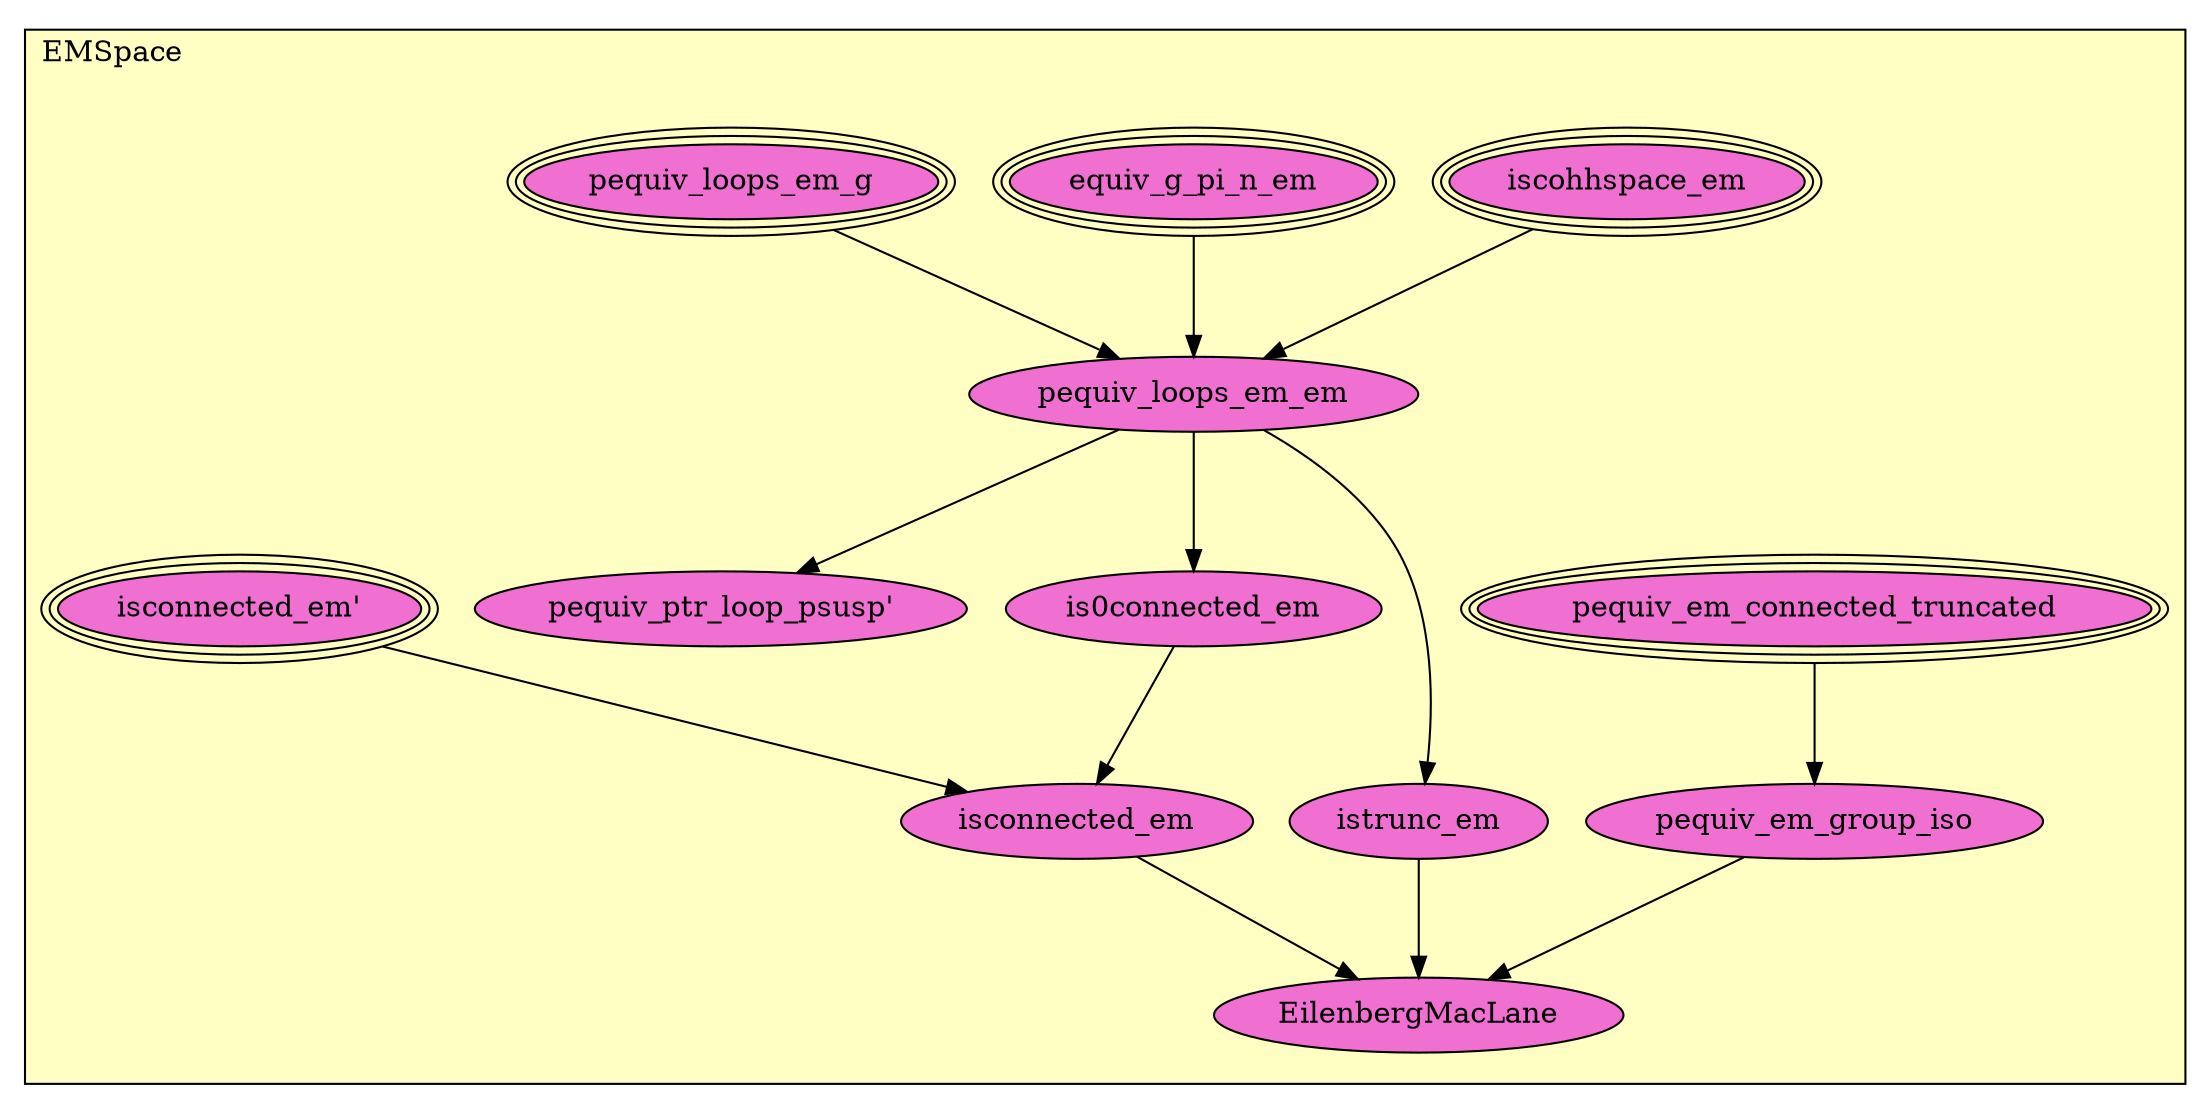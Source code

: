 digraph HoTT_Homotopy_EMSpace {
  graph [ratio=0.5]
  node [style=filled]
EMSpace_pequiv_em_connected_truncated [label="pequiv_em_connected_truncated", URL=<EMSpace.html#pequiv_em_connected_truncated>, peripheries=3, fillcolor="#F070D1"] ;
EMSpace_pequiv_em_group_iso [label="pequiv_em_group_iso", URL=<EMSpace.html#pequiv_em_group_iso>, fillcolor="#F070D1"] ;
EMSpace_iscohhspace_em [label="iscohhspace_em", URL=<EMSpace.html#iscohhspace_em>, peripheries=3, fillcolor="#F070D1"] ;
EMSpace_equiv_g_pi_n_em [label="equiv_g_pi_n_em", URL=<EMSpace.html#equiv_g_pi_n_em>, peripheries=3, fillcolor="#F070D1"] ;
EMSpace_pequiv_loops_em_g [label="pequiv_loops_em_g", URL=<EMSpace.html#pequiv_loops_em_g>, peripheries=3, fillcolor="#F070D1"] ;
EMSpace_pequiv_loops_em_em [label="pequiv_loops_em_em", URL=<EMSpace.html#pequiv_loops_em_em>, fillcolor="#F070D1"] ;
EMSpace_pequiv_ptr_loop_psusp_ [label="pequiv_ptr_loop_psusp'", URL=<EMSpace.html#pequiv_ptr_loop_psusp'>, fillcolor="#F070D1"] ;
EMSpace_is0connected_em [label="is0connected_em", URL=<EMSpace.html#is0connected_em>, fillcolor="#F070D1"] ;
EMSpace_isconnected_em_ [label="isconnected_em'", URL=<EMSpace.html#isconnected_em'>, peripheries=3, fillcolor="#F070D1"] ;
EMSpace_isconnected_em [label="isconnected_em", URL=<EMSpace.html#isconnected_em>, fillcolor="#F070D1"] ;
EMSpace_istrunc_em [label="istrunc_em", URL=<EMSpace.html#istrunc_em>, fillcolor="#F070D1"] ;
EMSpace_EilenbergMacLane [label="EilenbergMacLane", URL=<EMSpace.html#EilenbergMacLane>, fillcolor="#F070D1"] ;
  EMSpace_pequiv_em_connected_truncated -> EMSpace_pequiv_em_group_iso [] ;
  EMSpace_pequiv_em_group_iso -> EMSpace_EilenbergMacLane [] ;
  EMSpace_iscohhspace_em -> EMSpace_pequiv_loops_em_em [] ;
  EMSpace_equiv_g_pi_n_em -> EMSpace_pequiv_loops_em_em [] ;
  EMSpace_pequiv_loops_em_g -> EMSpace_pequiv_loops_em_em [] ;
  EMSpace_pequiv_loops_em_em -> EMSpace_pequiv_ptr_loop_psusp_ [] ;
  EMSpace_pequiv_loops_em_em -> EMSpace_is0connected_em [] ;
  EMSpace_pequiv_loops_em_em -> EMSpace_istrunc_em [] ;
  EMSpace_is0connected_em -> EMSpace_isconnected_em [] ;
  EMSpace_isconnected_em_ -> EMSpace_isconnected_em [] ;
  EMSpace_isconnected_em -> EMSpace_EilenbergMacLane [] ;
  EMSpace_istrunc_em -> EMSpace_EilenbergMacLane [] ;
subgraph cluster_EMSpace { label="EMSpace"; fillcolor="#FFFFC3"; labeljust=l; style=filled 
EMSpace_EilenbergMacLane; EMSpace_istrunc_em; EMSpace_isconnected_em; EMSpace_isconnected_em_; EMSpace_is0connected_em; EMSpace_pequiv_ptr_loop_psusp_; EMSpace_pequiv_loops_em_em; EMSpace_pequiv_loops_em_g; EMSpace_equiv_g_pi_n_em; EMSpace_iscohhspace_em; EMSpace_pequiv_em_group_iso; EMSpace_pequiv_em_connected_truncated; };
} /* END */
